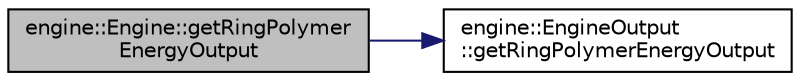 digraph "engine::Engine::getRingPolymerEnergyOutput"
{
 // LATEX_PDF_SIZE
  edge [fontname="Helvetica",fontsize="10",labelfontname="Helvetica",labelfontsize="10"];
  node [fontname="Helvetica",fontsize="10",shape=record];
  rankdir="LR";
  Node1 [label="engine::Engine::getRingPolymer\lEnergyOutput",height=0.2,width=0.4,color="black", fillcolor="grey75", style="filled", fontcolor="black",tooltip=" "];
  Node1 -> Node2 [color="midnightblue",fontsize="10",style="solid",fontname="Helvetica"];
  Node2 [label="engine::EngineOutput\l::getRingPolymerEnergyOutput",height=0.2,width=0.4,color="black", fillcolor="white", style="filled",URL="$classengine_1_1EngineOutput.html#a0d8e93c1ee584a24e6e8943f7c70535f",tooltip=" "];
}
